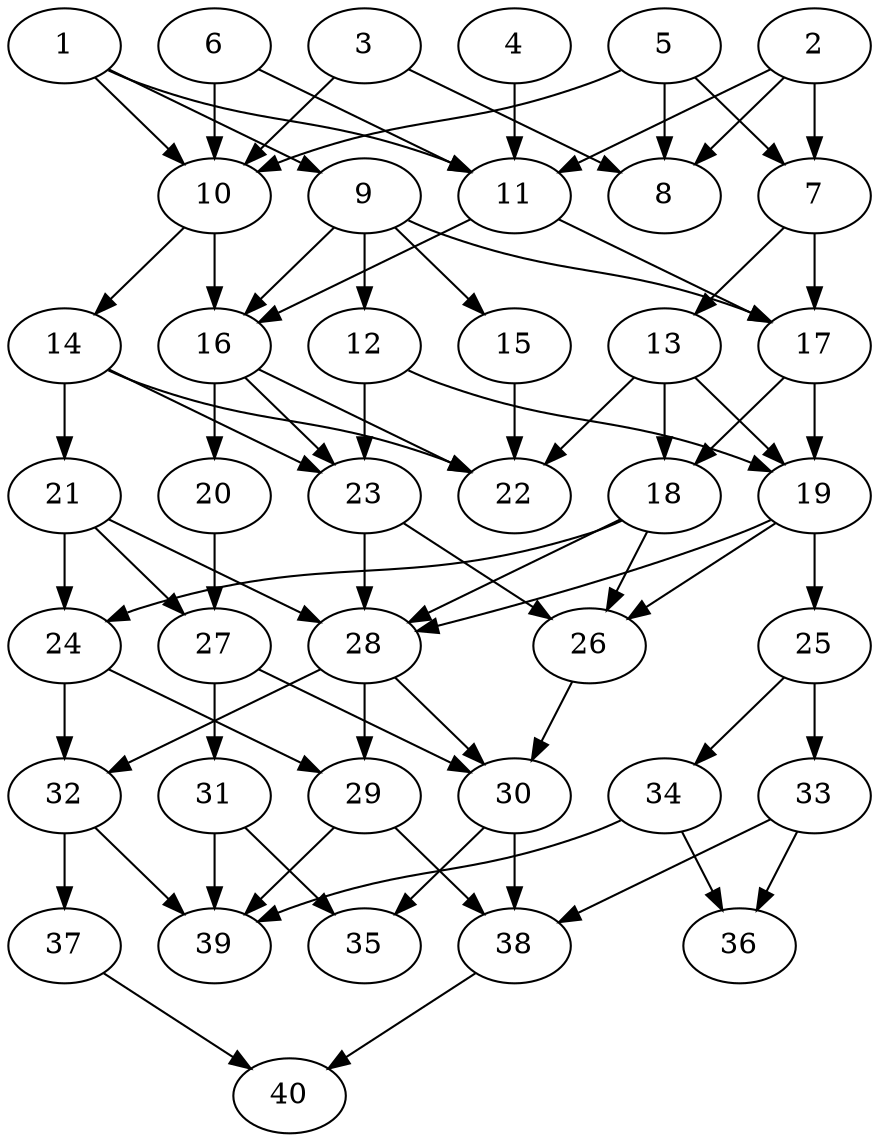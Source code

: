 // DAG automatically generated by daggen at Thu Oct  3 14:06:50 2019
// ./daggen --dot -n 40 --ccr 0.5 --fat 0.5 --regular 0.9 --density 0.6 --mindata 5242880 --maxdata 52428800 
digraph G {
  1 [size="40085504", alpha="0.09", expect_size="20042752"] 
  1 -> 9 [size ="20042752"]
  1 -> 10 [size ="20042752"]
  1 -> 11 [size ="20042752"]
  2 [size="48134144", alpha="0.05", expect_size="24067072"] 
  2 -> 7 [size ="24067072"]
  2 -> 8 [size ="24067072"]
  2 -> 11 [size ="24067072"]
  3 [size="48730112", alpha="0.18", expect_size="24365056"] 
  3 -> 8 [size ="24365056"]
  3 -> 10 [size ="24365056"]
  4 [size="17401856", alpha="0.18", expect_size="8700928"] 
  4 -> 11 [size ="8700928"]
  5 [size="64348160", alpha="0.17", expect_size="32174080"] 
  5 -> 7 [size ="32174080"]
  5 -> 8 [size ="32174080"]
  5 -> 10 [size ="32174080"]
  6 [size="67301376", alpha="0.13", expect_size="33650688"] 
  6 -> 10 [size ="33650688"]
  6 -> 11 [size ="33650688"]
  7 [size="69720064", alpha="0.10", expect_size="34860032"] 
  7 -> 13 [size ="34860032"]
  7 -> 17 [size ="34860032"]
  8 [size="98816000", alpha="0.07", expect_size="49408000"] 
  9 [size="38111232", alpha="0.04", expect_size="19055616"] 
  9 -> 12 [size ="19055616"]
  9 -> 15 [size ="19055616"]
  9 -> 16 [size ="19055616"]
  9 -> 17 [size ="19055616"]
  10 [size="80128000", alpha="0.09", expect_size="40064000"] 
  10 -> 14 [size ="40064000"]
  10 -> 16 [size ="40064000"]
  11 [size="45735936", alpha="0.12", expect_size="22867968"] 
  11 -> 16 [size ="22867968"]
  11 -> 17 [size ="22867968"]
  12 [size="86614016", alpha="0.02", expect_size="43307008"] 
  12 -> 19 [size ="43307008"]
  12 -> 23 [size ="43307008"]
  13 [size="14913536", alpha="0.12", expect_size="7456768"] 
  13 -> 18 [size ="7456768"]
  13 -> 19 [size ="7456768"]
  13 -> 22 [size ="7456768"]
  14 [size="101144576", alpha="0.03", expect_size="50572288"] 
  14 -> 21 [size ="50572288"]
  14 -> 22 [size ="50572288"]
  14 -> 23 [size ="50572288"]
  15 [size="90331136", alpha="0.02", expect_size="45165568"] 
  15 -> 22 [size ="45165568"]
  16 [size="74539008", alpha="0.01", expect_size="37269504"] 
  16 -> 20 [size ="37269504"]
  16 -> 22 [size ="37269504"]
  16 -> 23 [size ="37269504"]
  17 [size="39772160", alpha="0.07", expect_size="19886080"] 
  17 -> 18 [size ="19886080"]
  17 -> 19 [size ="19886080"]
  18 [size="86407168", alpha="0.07", expect_size="43203584"] 
  18 -> 24 [size ="43203584"]
  18 -> 26 [size ="43203584"]
  18 -> 28 [size ="43203584"]
  19 [size="26263552", alpha="0.04", expect_size="13131776"] 
  19 -> 25 [size ="13131776"]
  19 -> 26 [size ="13131776"]
  19 -> 28 [size ="13131776"]
  20 [size="46686208", alpha="0.15", expect_size="23343104"] 
  20 -> 27 [size ="23343104"]
  21 [size="88799232", alpha="0.12", expect_size="44399616"] 
  21 -> 24 [size ="44399616"]
  21 -> 27 [size ="44399616"]
  21 -> 28 [size ="44399616"]
  22 [size="52615168", alpha="0.18", expect_size="26307584"] 
  23 [size="61990912", alpha="0.11", expect_size="30995456"] 
  23 -> 26 [size ="30995456"]
  23 -> 28 [size ="30995456"]
  24 [size="22962176", alpha="0.06", expect_size="11481088"] 
  24 -> 29 [size ="11481088"]
  24 -> 32 [size ="11481088"]
  25 [size="39333888", alpha="0.12", expect_size="19666944"] 
  25 -> 33 [size ="19666944"]
  25 -> 34 [size ="19666944"]
  26 [size="48541696", alpha="0.11", expect_size="24270848"] 
  26 -> 30 [size ="24270848"]
  27 [size="51316736", alpha="0.02", expect_size="25658368"] 
  27 -> 30 [size ="25658368"]
  27 -> 31 [size ="25658368"]
  28 [size="84832256", alpha="0.11", expect_size="42416128"] 
  28 -> 29 [size ="42416128"]
  28 -> 30 [size ="42416128"]
  28 -> 32 [size ="42416128"]
  29 [size="22073344", alpha="0.07", expect_size="11036672"] 
  29 -> 38 [size ="11036672"]
  29 -> 39 [size ="11036672"]
  30 [size="41064448", alpha="0.17", expect_size="20532224"] 
  30 -> 35 [size ="20532224"]
  30 -> 38 [size ="20532224"]
  31 [size="17917952", alpha="0.15", expect_size="8958976"] 
  31 -> 35 [size ="8958976"]
  31 -> 39 [size ="8958976"]
  32 [size="76605440", alpha="0.09", expect_size="38302720"] 
  32 -> 37 [size ="38302720"]
  32 -> 39 [size ="38302720"]
  33 [size="66031616", alpha="0.03", expect_size="33015808"] 
  33 -> 36 [size ="33015808"]
  33 -> 38 [size ="33015808"]
  34 [size="24444928", alpha="0.17", expect_size="12222464"] 
  34 -> 36 [size ="12222464"]
  34 -> 39 [size ="12222464"]
  35 [size="53131264", alpha="0.08", expect_size="26565632"] 
  36 [size="17215488", alpha="0.13", expect_size="8607744"] 
  37 [size="67883008", alpha="0.03", expect_size="33941504"] 
  37 -> 40 [size ="33941504"]
  38 [size="75626496", alpha="0.10", expect_size="37813248"] 
  38 -> 40 [size ="37813248"]
  39 [size="34404352", alpha="0.00", expect_size="17202176"] 
  40 [size="66215936", alpha="0.18", expect_size="33107968"] 
}
